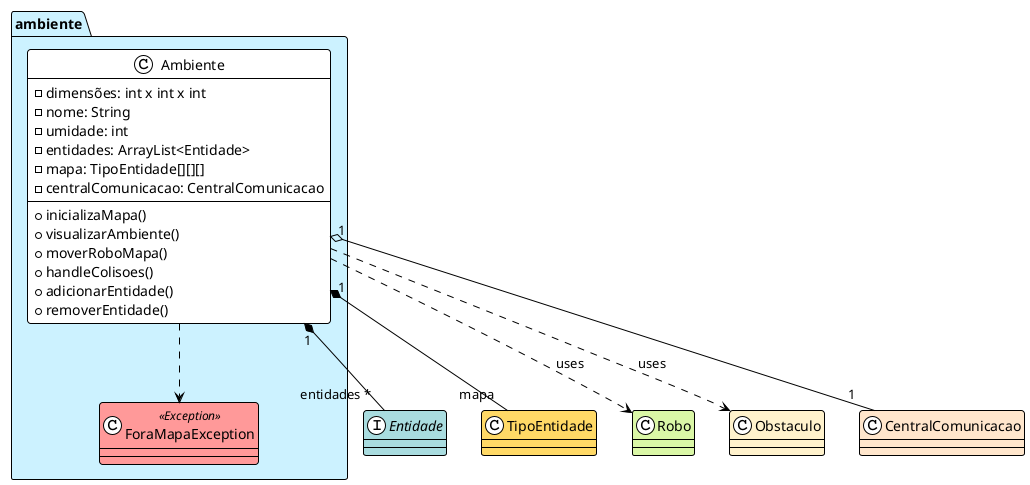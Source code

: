 @startuml
!theme plain
skinparam class {
    BackgroundColor<<Exception>> #FF9999
    BackgroundColor<<Class>> #D5E8D4
}

package ambiente #CCF2FF {
    class Ambiente {
        - dimensões: int x int x int
        - nome: String
        - umidade: int
        - entidades: ArrayList<Entidade>
        - mapa: TipoEntidade[][][]
        - centralComunicacao: CentralComunicacao
        + inicializaMapa()
        + visualizarAmbiente()
        + moverRoboMapa()
        + handleColisoes()
        + adicionarEntidade()
        + removerEntidade()
    }

    class ForaMapaException <<Exception>> {}
}

' External references
interface "Entidade" as Entidade #A9DCDF
class "TipoEntidade" as TipoEntidade #FFD966
class "Robo" as Robo #DAF7A6
class "Obstaculo" as Obstaculo #FFF2CC
class "CentralComunicacao" as CentralComunicacao #FFE6CC

' Relationships
Ambiente "1" *-- "entidades *" Entidade
Ambiente "1" *-- "mapa" TipoEntidade
Ambiente "1" o-- "1" CentralComunicacao
Ambiente ..> ForaMapaException
Ambiente ..> Robo: uses
Ambiente ..> Obstaculo: uses
@enduml